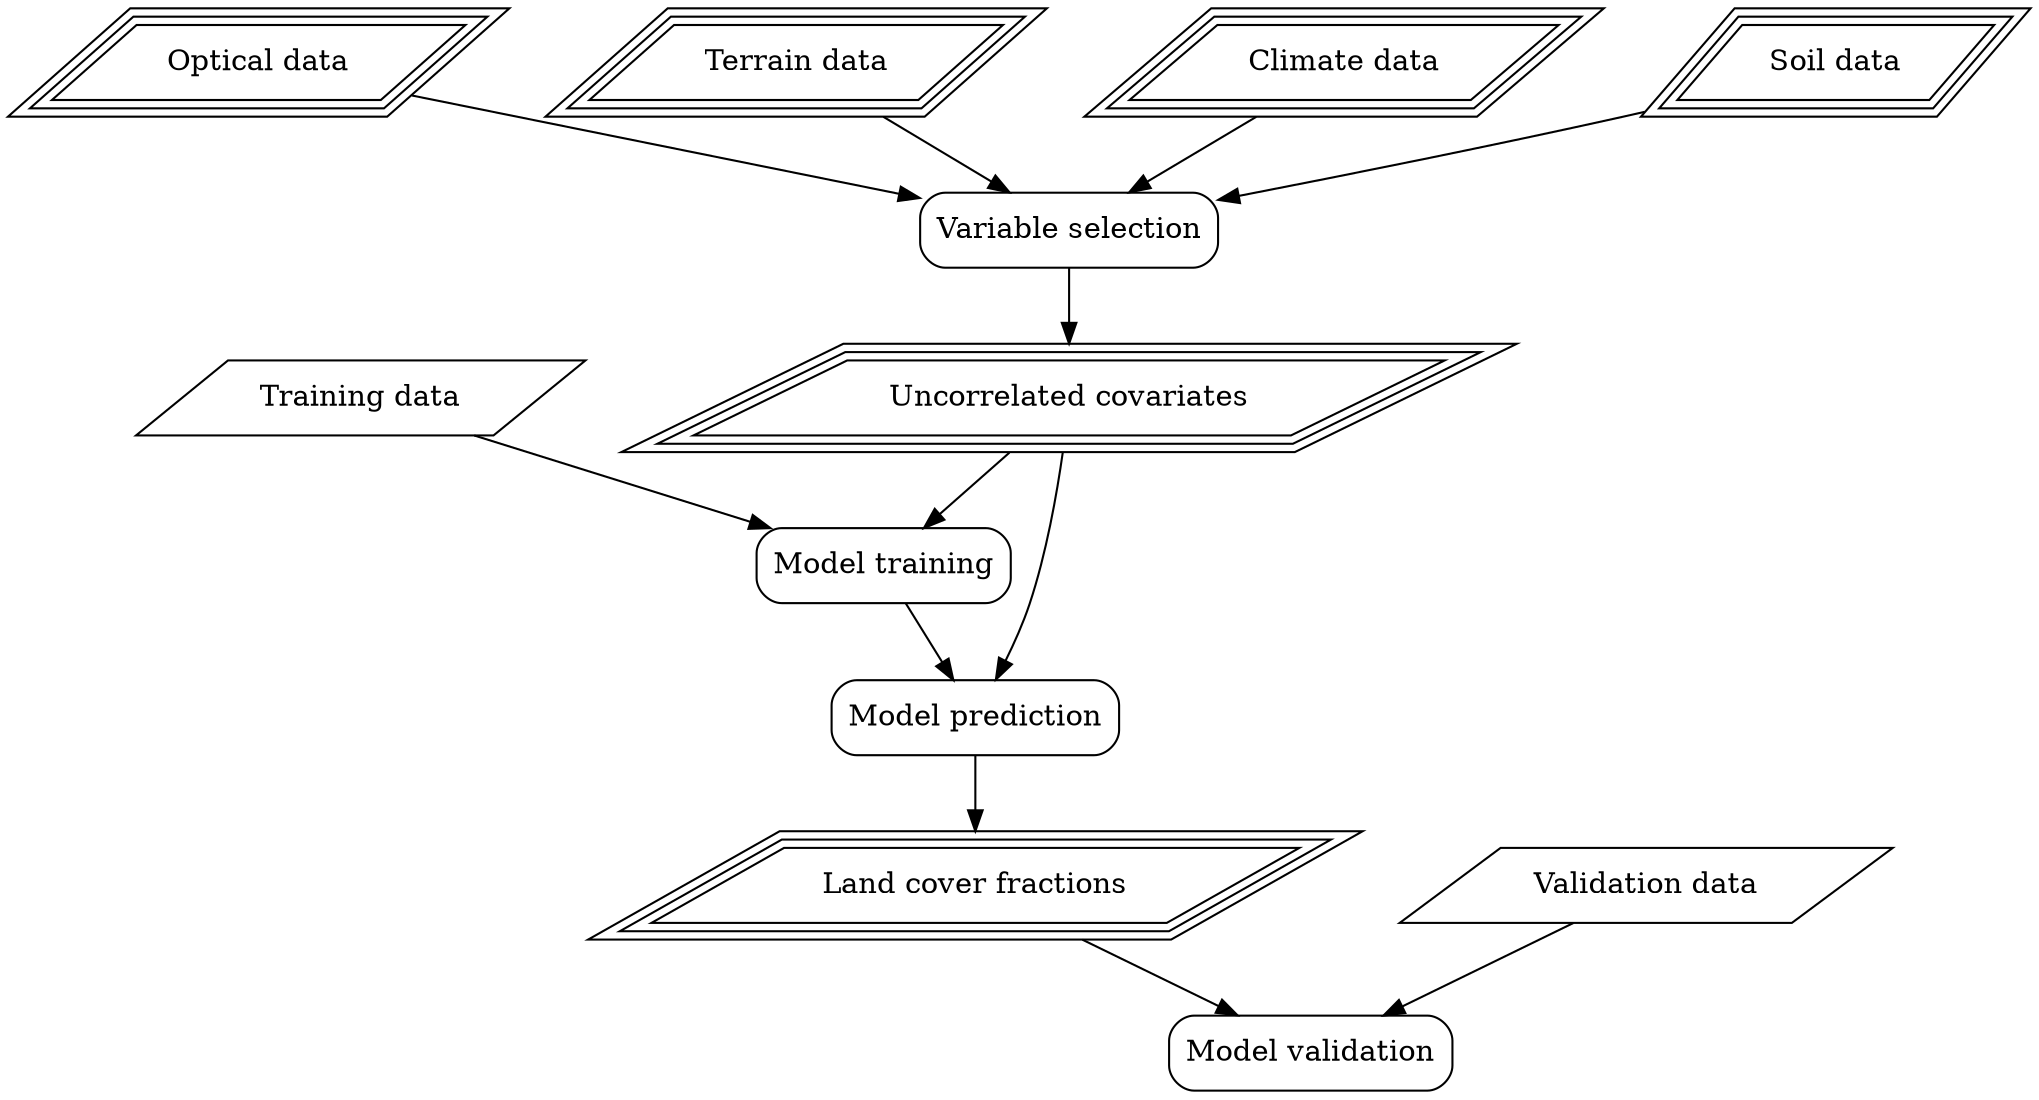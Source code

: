 digraph {
    node[shape="parallelogram"]
        Training [label="Training data"]
        Validation [label="Validation data"]
    node[shape="parallelogram", peripheries=3]
        "Optical data"
        "Terrain data"
        "Climate data"
        "Soil data"
        Covars [label="Uncorrelated covariates"]
        Fractions [label="Land cover fractions"]
    node[shape="Mrecord"]
    
    {"Optical data", "Climate data", "Terrain data", "Soil data"} -> "Variable selection" -> Covars
    {Covars, Training} -> "Model training"
    {Covars, "Model training"} -> "Model prediction" -> Fractions
    {Validation, Fractions} -> "Model validation"
}
